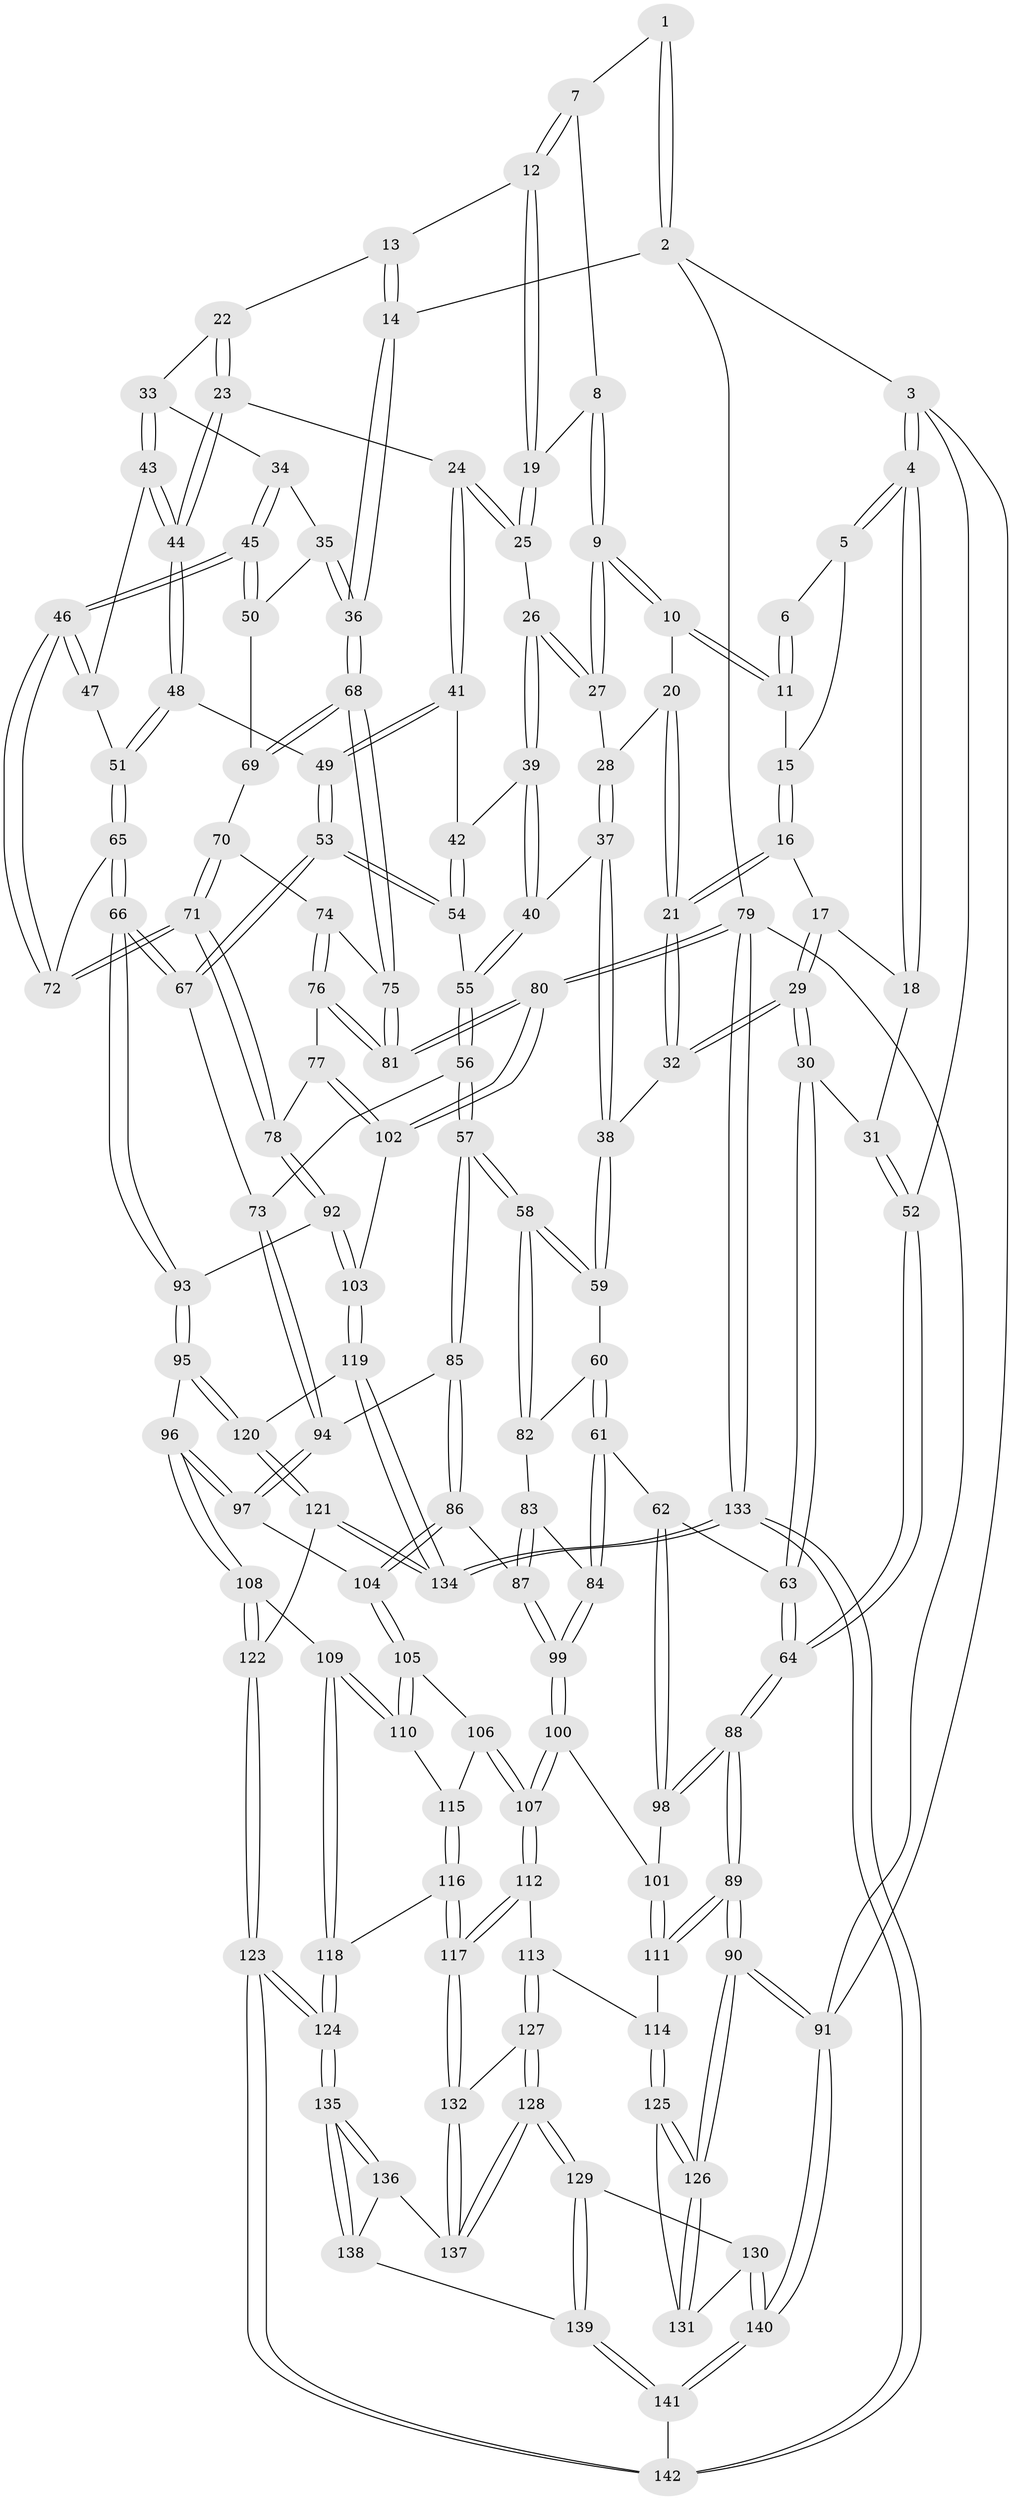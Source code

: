 // Generated by graph-tools (version 1.1) at 2025/02/03/09/25 05:02:11]
// undirected, 142 vertices, 352 edges
graph export_dot {
graph [start="1"]
  node [color=gray90,style=filled];
  1 [pos="+0.48623873128208656+0"];
  2 [pos="+1+0"];
  3 [pos="+0+0"];
  4 [pos="+0+0"];
  5 [pos="+0.028758880784626538+0"];
  6 [pos="+0.3883824350605955+0"];
  7 [pos="+0.4946351078217068+0"];
  8 [pos="+0.4312266479454432+0.09028670262830574"];
  9 [pos="+0.39128772816933716+0.11983012940623859"];
  10 [pos="+0.3334433769015604+0.09970155833611798"];
  11 [pos="+0.3245022124750555+0.08511702838963502"];
  12 [pos="+0.5834062493832797+0.10010596685973928"];
  13 [pos="+0.586076142640529+0.1013102000245179"];
  14 [pos="+1+0"];
  15 [pos="+0.2612052077562006+0.06557626268770454"];
  16 [pos="+0.18706597641712744+0.13359173169583255"];
  17 [pos="+0.1763807080906535+0.13305869278337704"];
  18 [pos="+0.16913196617643794+0.12731315007255462"];
  19 [pos="+0.5207451697911475+0.13257561411802496"];
  20 [pos="+0.2979356398582389+0.14582146781231414"];
  21 [pos="+0.2651106776680761+0.18317400886852928"];
  22 [pos="+0.6081554126195884+0.14069170317564253"];
  23 [pos="+0.5372397951860755+0.2402117496309926"];
  24 [pos="+0.5066213002507282+0.23443966150227402"];
  25 [pos="+0.49119977263649+0.21640626625368234"];
  26 [pos="+0.43684546704775584+0.20808743461946144"];
  27 [pos="+0.3963525849898401+0.14390910216264405"];
  28 [pos="+0.35113365759713927+0.19692810292315938"];
  29 [pos="+0.13462045055367847+0.2834815461944534"];
  30 [pos="+0.11797139408173944+0.2936115605520819"];
  31 [pos="+0.029415417456529133+0.24458968931447753"];
  32 [pos="+0.27933886963969284+0.2673463592061361"];
  33 [pos="+0.6805727624675739+0.20659414326174394"];
  34 [pos="+0.7135204572053204+0.19493712184427392"];
  35 [pos="+0.8362929256706205+0.14731718805161004"];
  36 [pos="+1+0"];
  37 [pos="+0.3003750139610235+0.27519056888813775"];
  38 [pos="+0.2911520710624657+0.27552160351146887"];
  39 [pos="+0.3706421362287164+0.2867641322039615"];
  40 [pos="+0.36520891816039325+0.28953106613480084"];
  41 [pos="+0.4814266266357282+0.30634552939826876"];
  42 [pos="+0.4775670112674931+0.3089170838616024"];
  43 [pos="+0.6611037725059364+0.2426944577430014"];
  44 [pos="+0.5955682763975693+0.27599711223583984"];
  45 [pos="+0.7520092713686358+0.3589015003880765"];
  46 [pos="+0.73527313307139+0.3707729785091086"];
  47 [pos="+0.6691886552555095+0.2600252331034363"];
  48 [pos="+0.5839428769814775+0.336965609003831"];
  49 [pos="+0.5563366031750583+0.35047184168457124"];
  50 [pos="+0.7726141524616026+0.34534173545638175"];
  51 [pos="+0.6396542941649366+0.3851114467175961"];
  52 [pos="+0+0.08107396586863796"];
  53 [pos="+0.5167776318280354+0.41310076661449124"];
  54 [pos="+0.46453150439639856+0.35028523961856184"];
  55 [pos="+0.39780413677004184+0.38052107061528284"];
  56 [pos="+0.3904826132649444+0.42501857142567695"];
  57 [pos="+0.3668633493186619+0.44465799012861457"];
  58 [pos="+0.3266741950281143+0.42847018811706"];
  59 [pos="+0.2888891797223185+0.28933488527311996"];
  60 [pos="+0.22689106476286516+0.41181652821221887"];
  61 [pos="+0.13592467257138932+0.41548412654790934"];
  62 [pos="+0.12498407680354758+0.4126252537466712"];
  63 [pos="+0.1214743041711846+0.3882283412488736"];
  64 [pos="+0+0.29328849604117047"];
  65 [pos="+0.6752376216035206+0.4233453748524954"];
  66 [pos="+0.6704025578284628+0.43773372764215956"];
  67 [pos="+0.5146949287513605+0.42860680974612214"];
  68 [pos="+1+0.031164737003987652"];
  69 [pos="+0.8598534417755275+0.3673089588669998"];
  70 [pos="+0.8627975204956504+0.39561028447409213"];
  71 [pos="+0.8412791802719475+0.4764126558729832"];
  72 [pos="+0.7296488203339224+0.38217971552715024"];
  73 [pos="+0.5024986510176873+0.44698006697780807"];
  74 [pos="+0.9014648777914207+0.40813118145831956"];
  75 [pos="+1+0.09964055827191981"];
  76 [pos="+0.9718036939746071+0.4550508180185101"];
  77 [pos="+0.9432040646620705+0.4824619157897881"];
  78 [pos="+0.8422076017652034+0.4796503437058688"];
  79 [pos="+1+1"];
  80 [pos="+1+0.6186241390271966"];
  81 [pos="+1+0.3170605898152756"];
  82 [pos="+0.25969958504915835+0.4324234481986838"];
  83 [pos="+0.2595823741270403+0.43474902484138717"];
  84 [pos="+0.21055764029505844+0.5129919801589771"];
  85 [pos="+0.36484025550358284+0.4948714414976417"];
  86 [pos="+0.35569336556320963+0.5285399462448658"];
  87 [pos="+0.2681271089221508+0.5362397178550042"];
  88 [pos="+0+0.5528627198001129"];
  89 [pos="+0+0.7021818540579902"];
  90 [pos="+0+0.8326871046403819"];
  91 [pos="+0+1"];
  92 [pos="+0.766004012338871+0.6167965251538668"];
  93 [pos="+0.6695046832978621+0.6041704681350852"];
  94 [pos="+0.5146041275404609+0.5140207629322049"];
  95 [pos="+0.6304750997768108+0.6235400048148534"];
  96 [pos="+0.6116541952958694+0.6271971399975629"];
  97 [pos="+0.5215768224032602+0.5310065320371427"];
  98 [pos="+0.09101561931129853+0.4502719657721837"];
  99 [pos="+0.23267055082967092+0.5590061343727313"];
  100 [pos="+0.23013969153191546+0.5636098060026572"];
  101 [pos="+0.1436313993290878+0.5889819967345158"];
  102 [pos="+0.9549680616013385+0.6193218047911103"];
  103 [pos="+0.8510719496790511+0.6809347530691516"];
  104 [pos="+0.3746524080836056+0.5676388010705358"];
  105 [pos="+0.37558778774312435+0.5939825095712368"];
  106 [pos="+0.35059910434306957+0.6327084668269477"];
  107 [pos="+0.2796689495001767+0.6590022385741597"];
  108 [pos="+0.5915430611137149+0.6451956465750868"];
  109 [pos="+0.5343092311241906+0.66500359051948"];
  110 [pos="+0.5219030070683902+0.6614772565237896"];
  111 [pos="+0.1347249521270606+0.6041185041275288"];
  112 [pos="+0.26950580082594416+0.6794821189270212"];
  113 [pos="+0.1890345611014332+0.7238481743049665"];
  114 [pos="+0.18362762780650174+0.7231046735380112"];
  115 [pos="+0.3788526478352271+0.6808607121005428"];
  116 [pos="+0.3876239403105536+0.7588795612918038"];
  117 [pos="+0.3506054536400424+0.7795277650237402"];
  118 [pos="+0.44854710875107834+0.7610536168822373"];
  119 [pos="+0.8691585436530037+0.7722888877658354"];
  120 [pos="+0.7025142474863052+0.8374273682598932"];
  121 [pos="+0.6950239251516273+0.8490940424888598"];
  122 [pos="+0.5663164087046384+0.960088175169702"];
  123 [pos="+0.5474827510225136+0.9926827325804968"];
  124 [pos="+0.5422470463322973+0.9879352704797149"];
  125 [pos="+0.15987798387822094+0.736732590964485"];
  126 [pos="+0+0.8222301964780118"];
  127 [pos="+0.2036565470034286+0.7463647188684178"];
  128 [pos="+0.2443533783697977+0.8283935234250968"];
  129 [pos="+0.21579426049156558+0.8972429660130831"];
  130 [pos="+0.2085578826414757+0.9000856903576746"];
  131 [pos="+0.1577387872227106+0.8364206385242853"];
  132 [pos="+0.34892251286085674+0.7827751732992627"];
  133 [pos="+1+1"];
  134 [pos="+1+1"];
  135 [pos="+0.44617579825856285+0.9412588023738535"];
  136 [pos="+0.3449988096865153+0.8115843575728383"];
  137 [pos="+0.3418054668260478+0.801013161022808"];
  138 [pos="+0.2962383519051534+0.9308798841503744"];
  139 [pos="+0.295791576999275+0.9310240251248478"];
  140 [pos="+0+1"];
  141 [pos="+0.27297483298530567+1"];
  142 [pos="+0.5783351771926668+1"];
  1 -- 2;
  1 -- 2;
  1 -- 7;
  2 -- 3;
  2 -- 14;
  2 -- 79;
  3 -- 4;
  3 -- 4;
  3 -- 52;
  3 -- 91;
  4 -- 5;
  4 -- 5;
  4 -- 18;
  4 -- 18;
  5 -- 6;
  5 -- 15;
  6 -- 11;
  6 -- 11;
  7 -- 8;
  7 -- 12;
  7 -- 12;
  8 -- 9;
  8 -- 9;
  8 -- 19;
  9 -- 10;
  9 -- 10;
  9 -- 27;
  9 -- 27;
  10 -- 11;
  10 -- 11;
  10 -- 20;
  11 -- 15;
  12 -- 13;
  12 -- 19;
  12 -- 19;
  13 -- 14;
  13 -- 14;
  13 -- 22;
  14 -- 36;
  14 -- 36;
  15 -- 16;
  15 -- 16;
  16 -- 17;
  16 -- 21;
  16 -- 21;
  17 -- 18;
  17 -- 29;
  17 -- 29;
  18 -- 31;
  19 -- 25;
  19 -- 25;
  20 -- 21;
  20 -- 21;
  20 -- 28;
  21 -- 32;
  21 -- 32;
  22 -- 23;
  22 -- 23;
  22 -- 33;
  23 -- 24;
  23 -- 44;
  23 -- 44;
  24 -- 25;
  24 -- 25;
  24 -- 41;
  24 -- 41;
  25 -- 26;
  26 -- 27;
  26 -- 27;
  26 -- 39;
  26 -- 39;
  27 -- 28;
  28 -- 37;
  28 -- 37;
  29 -- 30;
  29 -- 30;
  29 -- 32;
  29 -- 32;
  30 -- 31;
  30 -- 63;
  30 -- 63;
  31 -- 52;
  31 -- 52;
  32 -- 38;
  33 -- 34;
  33 -- 43;
  33 -- 43;
  34 -- 35;
  34 -- 45;
  34 -- 45;
  35 -- 36;
  35 -- 36;
  35 -- 50;
  36 -- 68;
  36 -- 68;
  37 -- 38;
  37 -- 38;
  37 -- 40;
  38 -- 59;
  38 -- 59;
  39 -- 40;
  39 -- 40;
  39 -- 42;
  40 -- 55;
  40 -- 55;
  41 -- 42;
  41 -- 49;
  41 -- 49;
  42 -- 54;
  42 -- 54;
  43 -- 44;
  43 -- 44;
  43 -- 47;
  44 -- 48;
  44 -- 48;
  45 -- 46;
  45 -- 46;
  45 -- 50;
  45 -- 50;
  46 -- 47;
  46 -- 47;
  46 -- 72;
  46 -- 72;
  47 -- 51;
  48 -- 49;
  48 -- 51;
  48 -- 51;
  49 -- 53;
  49 -- 53;
  50 -- 69;
  51 -- 65;
  51 -- 65;
  52 -- 64;
  52 -- 64;
  53 -- 54;
  53 -- 54;
  53 -- 67;
  53 -- 67;
  54 -- 55;
  55 -- 56;
  55 -- 56;
  56 -- 57;
  56 -- 57;
  56 -- 73;
  57 -- 58;
  57 -- 58;
  57 -- 85;
  57 -- 85;
  58 -- 59;
  58 -- 59;
  58 -- 82;
  58 -- 82;
  59 -- 60;
  60 -- 61;
  60 -- 61;
  60 -- 82;
  61 -- 62;
  61 -- 84;
  61 -- 84;
  62 -- 63;
  62 -- 98;
  62 -- 98;
  63 -- 64;
  63 -- 64;
  64 -- 88;
  64 -- 88;
  65 -- 66;
  65 -- 66;
  65 -- 72;
  66 -- 67;
  66 -- 67;
  66 -- 93;
  66 -- 93;
  67 -- 73;
  68 -- 69;
  68 -- 69;
  68 -- 75;
  68 -- 75;
  69 -- 70;
  70 -- 71;
  70 -- 71;
  70 -- 74;
  71 -- 72;
  71 -- 72;
  71 -- 78;
  71 -- 78;
  73 -- 94;
  73 -- 94;
  74 -- 75;
  74 -- 76;
  74 -- 76;
  75 -- 81;
  75 -- 81;
  76 -- 77;
  76 -- 81;
  76 -- 81;
  77 -- 78;
  77 -- 102;
  77 -- 102;
  78 -- 92;
  78 -- 92;
  79 -- 80;
  79 -- 80;
  79 -- 133;
  79 -- 133;
  79 -- 91;
  80 -- 81;
  80 -- 81;
  80 -- 102;
  80 -- 102;
  82 -- 83;
  83 -- 84;
  83 -- 87;
  83 -- 87;
  84 -- 99;
  84 -- 99;
  85 -- 86;
  85 -- 86;
  85 -- 94;
  86 -- 87;
  86 -- 104;
  86 -- 104;
  87 -- 99;
  87 -- 99;
  88 -- 89;
  88 -- 89;
  88 -- 98;
  88 -- 98;
  89 -- 90;
  89 -- 90;
  89 -- 111;
  89 -- 111;
  90 -- 91;
  90 -- 91;
  90 -- 126;
  90 -- 126;
  91 -- 140;
  91 -- 140;
  92 -- 93;
  92 -- 103;
  92 -- 103;
  93 -- 95;
  93 -- 95;
  94 -- 97;
  94 -- 97;
  95 -- 96;
  95 -- 120;
  95 -- 120;
  96 -- 97;
  96 -- 97;
  96 -- 108;
  96 -- 108;
  97 -- 104;
  98 -- 101;
  99 -- 100;
  99 -- 100;
  100 -- 101;
  100 -- 107;
  100 -- 107;
  101 -- 111;
  101 -- 111;
  102 -- 103;
  103 -- 119;
  103 -- 119;
  104 -- 105;
  104 -- 105;
  105 -- 106;
  105 -- 110;
  105 -- 110;
  106 -- 107;
  106 -- 107;
  106 -- 115;
  107 -- 112;
  107 -- 112;
  108 -- 109;
  108 -- 122;
  108 -- 122;
  109 -- 110;
  109 -- 110;
  109 -- 118;
  109 -- 118;
  110 -- 115;
  111 -- 114;
  112 -- 113;
  112 -- 117;
  112 -- 117;
  113 -- 114;
  113 -- 127;
  113 -- 127;
  114 -- 125;
  114 -- 125;
  115 -- 116;
  115 -- 116;
  116 -- 117;
  116 -- 117;
  116 -- 118;
  117 -- 132;
  117 -- 132;
  118 -- 124;
  118 -- 124;
  119 -- 120;
  119 -- 134;
  119 -- 134;
  120 -- 121;
  120 -- 121;
  121 -- 122;
  121 -- 134;
  121 -- 134;
  122 -- 123;
  122 -- 123;
  123 -- 124;
  123 -- 124;
  123 -- 142;
  123 -- 142;
  124 -- 135;
  124 -- 135;
  125 -- 126;
  125 -- 126;
  125 -- 131;
  126 -- 131;
  126 -- 131;
  127 -- 128;
  127 -- 128;
  127 -- 132;
  128 -- 129;
  128 -- 129;
  128 -- 137;
  128 -- 137;
  129 -- 130;
  129 -- 139;
  129 -- 139;
  130 -- 131;
  130 -- 140;
  130 -- 140;
  132 -- 137;
  132 -- 137;
  133 -- 134;
  133 -- 134;
  133 -- 142;
  133 -- 142;
  135 -- 136;
  135 -- 136;
  135 -- 138;
  135 -- 138;
  136 -- 137;
  136 -- 138;
  138 -- 139;
  139 -- 141;
  139 -- 141;
  140 -- 141;
  140 -- 141;
  141 -- 142;
}

